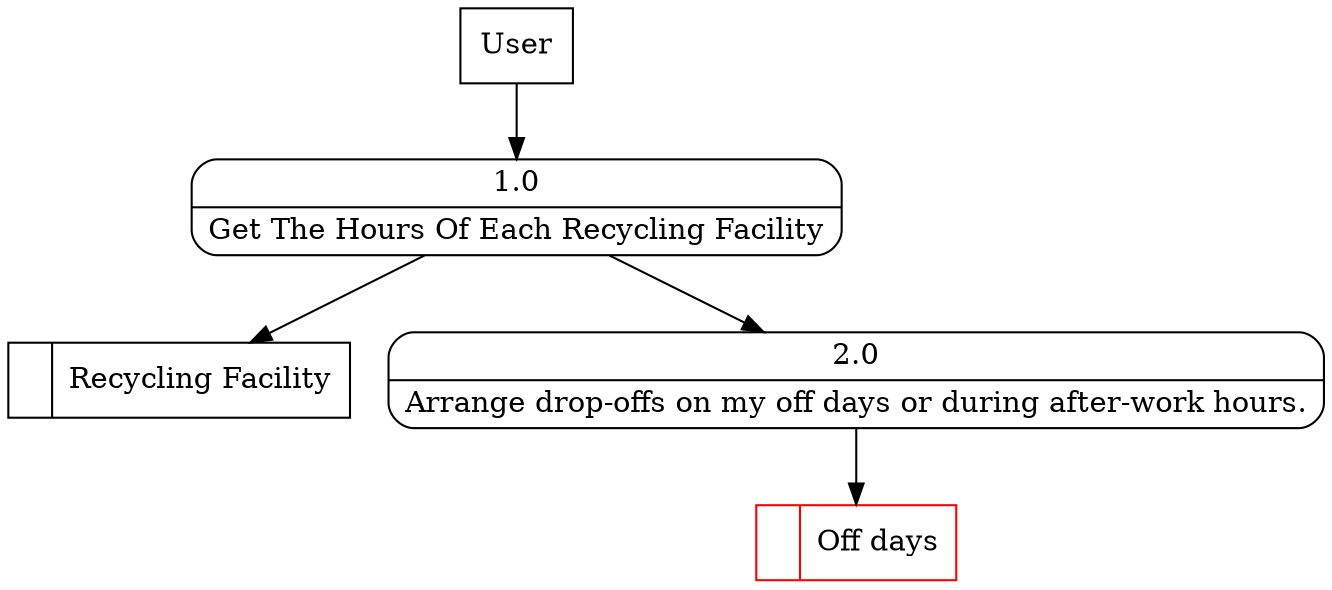 digraph dfd2{ 
node[shape=record]
200 [label="<f0>  |<f1> Recycling Facility " ];
201 [label="User" shape=box];
202 [label="{<f0> 1.0|<f1> Get The Hours Of Each Recycling Facility }" shape=Mrecord];
2 [label="{<f0> 2.0|<f1> Arrange drop-offs on my off days or during after-work hours. }" shape=Mrecord];
202 -> 2
1001 [label="<f0>  |<f1> Off days " color=red];
2 -> 1001
201 -> 202
202 -> 200
}